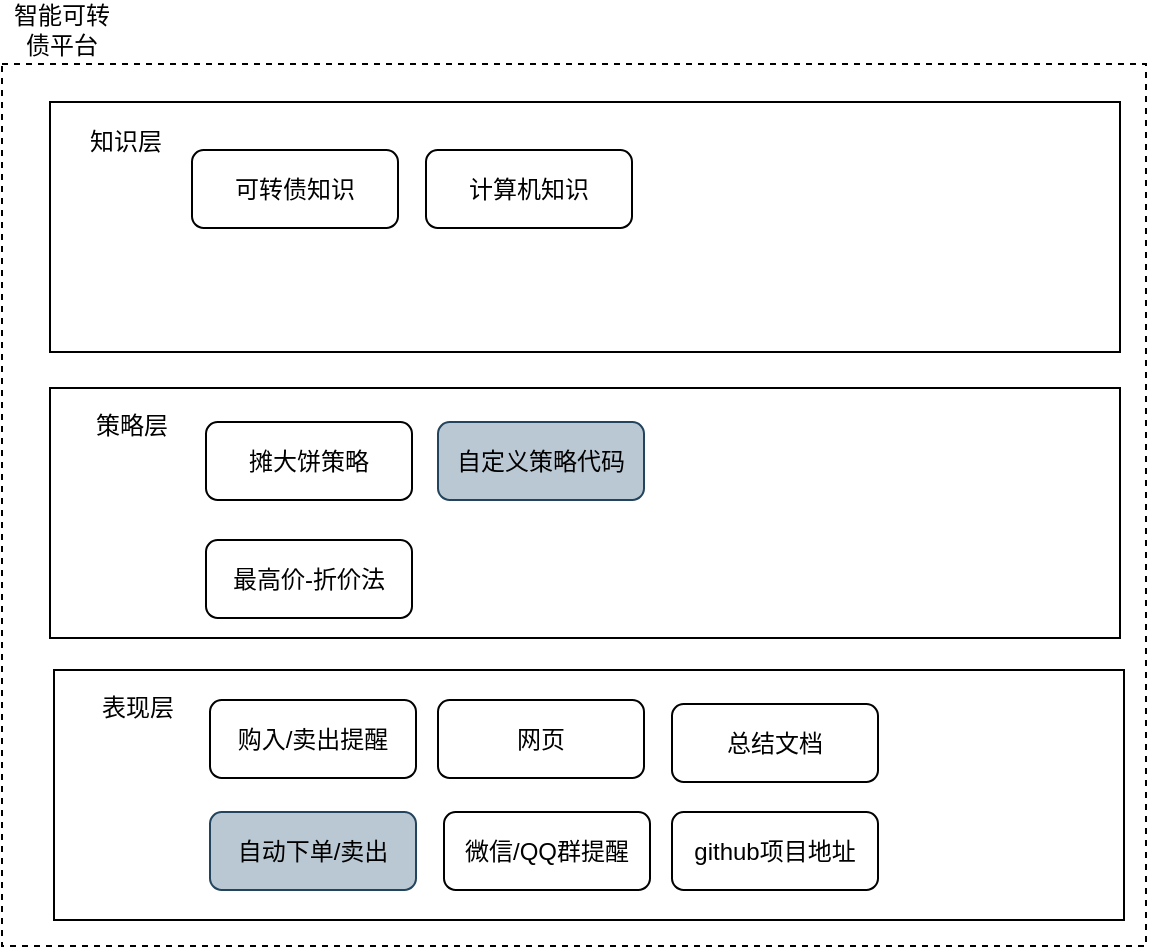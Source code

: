 <mxfile version="17.4.2" type="device"><diagram id="ub1oEnI8AMDeyH76IsbE" name="第 1 页"><mxGraphModel dx="1543" dy="579" grid="1" gridSize="10" guides="1" tooltips="1" connect="1" arrows="1" fold="1" page="1" pageScale="1" pageWidth="827" pageHeight="1169" math="0" shadow="0"><root><mxCell id="0"/><mxCell id="1" parent="0"/><mxCell id="q2Jclet6TWKqxOJndFQG-1" value="" style="rounded=0;whiteSpace=wrap;html=1;dashed=1;" vertex="1" parent="1"><mxGeometry x="-827" y="604" width="572" height="441" as="geometry"/></mxCell><mxCell id="q2Jclet6TWKqxOJndFQG-2" value="智能可转债平台" style="text;html=1;strokeColor=none;fillColor=none;align=center;verticalAlign=middle;whiteSpace=wrap;rounded=0;dashed=1;" vertex="1" parent="1"><mxGeometry x="-827" y="572" width="60" height="30" as="geometry"/></mxCell><mxCell id="q2Jclet6TWKqxOJndFQG-3" value="" style="rounded=0;whiteSpace=wrap;html=1;" vertex="1" parent="1"><mxGeometry x="-803" y="623" width="535" height="125" as="geometry"/></mxCell><mxCell id="q2Jclet6TWKqxOJndFQG-4" value="知识层" style="text;html=1;strokeColor=none;fillColor=none;align=center;verticalAlign=middle;whiteSpace=wrap;rounded=0;" vertex="1" parent="1"><mxGeometry x="-795" y="628" width="60" height="30" as="geometry"/></mxCell><mxCell id="q2Jclet6TWKqxOJndFQG-5" value="" style="rounded=0;whiteSpace=wrap;html=1;" vertex="1" parent="1"><mxGeometry x="-803" y="766" width="535" height="125" as="geometry"/></mxCell><mxCell id="q2Jclet6TWKqxOJndFQG-6" value="策略层" style="text;html=1;strokeColor=none;fillColor=none;align=center;verticalAlign=middle;whiteSpace=wrap;rounded=0;" vertex="1" parent="1"><mxGeometry x="-792" y="770" width="60" height="30" as="geometry"/></mxCell><mxCell id="q2Jclet6TWKqxOJndFQG-7" value="" style="rounded=0;whiteSpace=wrap;html=1;" vertex="1" parent="1"><mxGeometry x="-801" y="907" width="535" height="125" as="geometry"/></mxCell><mxCell id="q2Jclet6TWKqxOJndFQG-8" value="表现层" style="text;html=1;strokeColor=none;fillColor=none;align=center;verticalAlign=middle;whiteSpace=wrap;rounded=0;" vertex="1" parent="1"><mxGeometry x="-789" y="911" width="60" height="30" as="geometry"/></mxCell><mxCell id="q2Jclet6TWKqxOJndFQG-9" value="购入/卖出提醒" style="rounded=1;whiteSpace=wrap;html=1;" vertex="1" parent="1"><mxGeometry x="-723" y="922" width="103" height="39" as="geometry"/></mxCell><mxCell id="q2Jclet6TWKqxOJndFQG-10" value="自动下单/卖出" style="rounded=1;whiteSpace=wrap;html=1;fillColor=#bac8d3;strokeColor=#23445d;" vertex="1" parent="1"><mxGeometry x="-723" y="978" width="103" height="39" as="geometry"/></mxCell><mxCell id="q2Jclet6TWKqxOJndFQG-11" value="可转债知识" style="rounded=1;whiteSpace=wrap;html=1;" vertex="1" parent="1"><mxGeometry x="-732" y="647" width="103" height="39" as="geometry"/></mxCell><mxCell id="q2Jclet6TWKqxOJndFQG-12" value="计算机知识" style="rounded=1;whiteSpace=wrap;html=1;" vertex="1" parent="1"><mxGeometry x="-615" y="647" width="103" height="39" as="geometry"/></mxCell><mxCell id="q2Jclet6TWKqxOJndFQG-13" value="摊大饼策略" style="rounded=1;whiteSpace=wrap;html=1;" vertex="1" parent="1"><mxGeometry x="-725" y="783" width="103" height="39" as="geometry"/></mxCell><mxCell id="q2Jclet6TWKqxOJndFQG-14" value="最高价-折价法" style="rounded=1;whiteSpace=wrap;html=1;" vertex="1" parent="1"><mxGeometry x="-725" y="842" width="103" height="39" as="geometry"/></mxCell><mxCell id="q2Jclet6TWKqxOJndFQG-15" value="网页" style="rounded=1;whiteSpace=wrap;html=1;" vertex="1" parent="1"><mxGeometry x="-609" y="922" width="103" height="39" as="geometry"/></mxCell><mxCell id="q2Jclet6TWKqxOJndFQG-16" value="自定义策略代码" style="rounded=1;whiteSpace=wrap;html=1;fillColor=#bac8d3;strokeColor=#23445d;" vertex="1" parent="1"><mxGeometry x="-609" y="783" width="103" height="39" as="geometry"/></mxCell><mxCell id="q2Jclet6TWKqxOJndFQG-17" value="微信/QQ群提醒" style="rounded=1;whiteSpace=wrap;html=1;" vertex="1" parent="1"><mxGeometry x="-606" y="978" width="103" height="39" as="geometry"/></mxCell><mxCell id="q2Jclet6TWKqxOJndFQG-18" value="总结文档" style="rounded=1;whiteSpace=wrap;html=1;" vertex="1" parent="1"><mxGeometry x="-492" y="924" width="103" height="39" as="geometry"/></mxCell><mxCell id="q2Jclet6TWKqxOJndFQG-19" value="github项目地址" style="rounded=1;whiteSpace=wrap;html=1;" vertex="1" parent="1"><mxGeometry x="-492" y="978" width="103" height="39" as="geometry"/></mxCell></root></mxGraphModel></diagram></mxfile>
